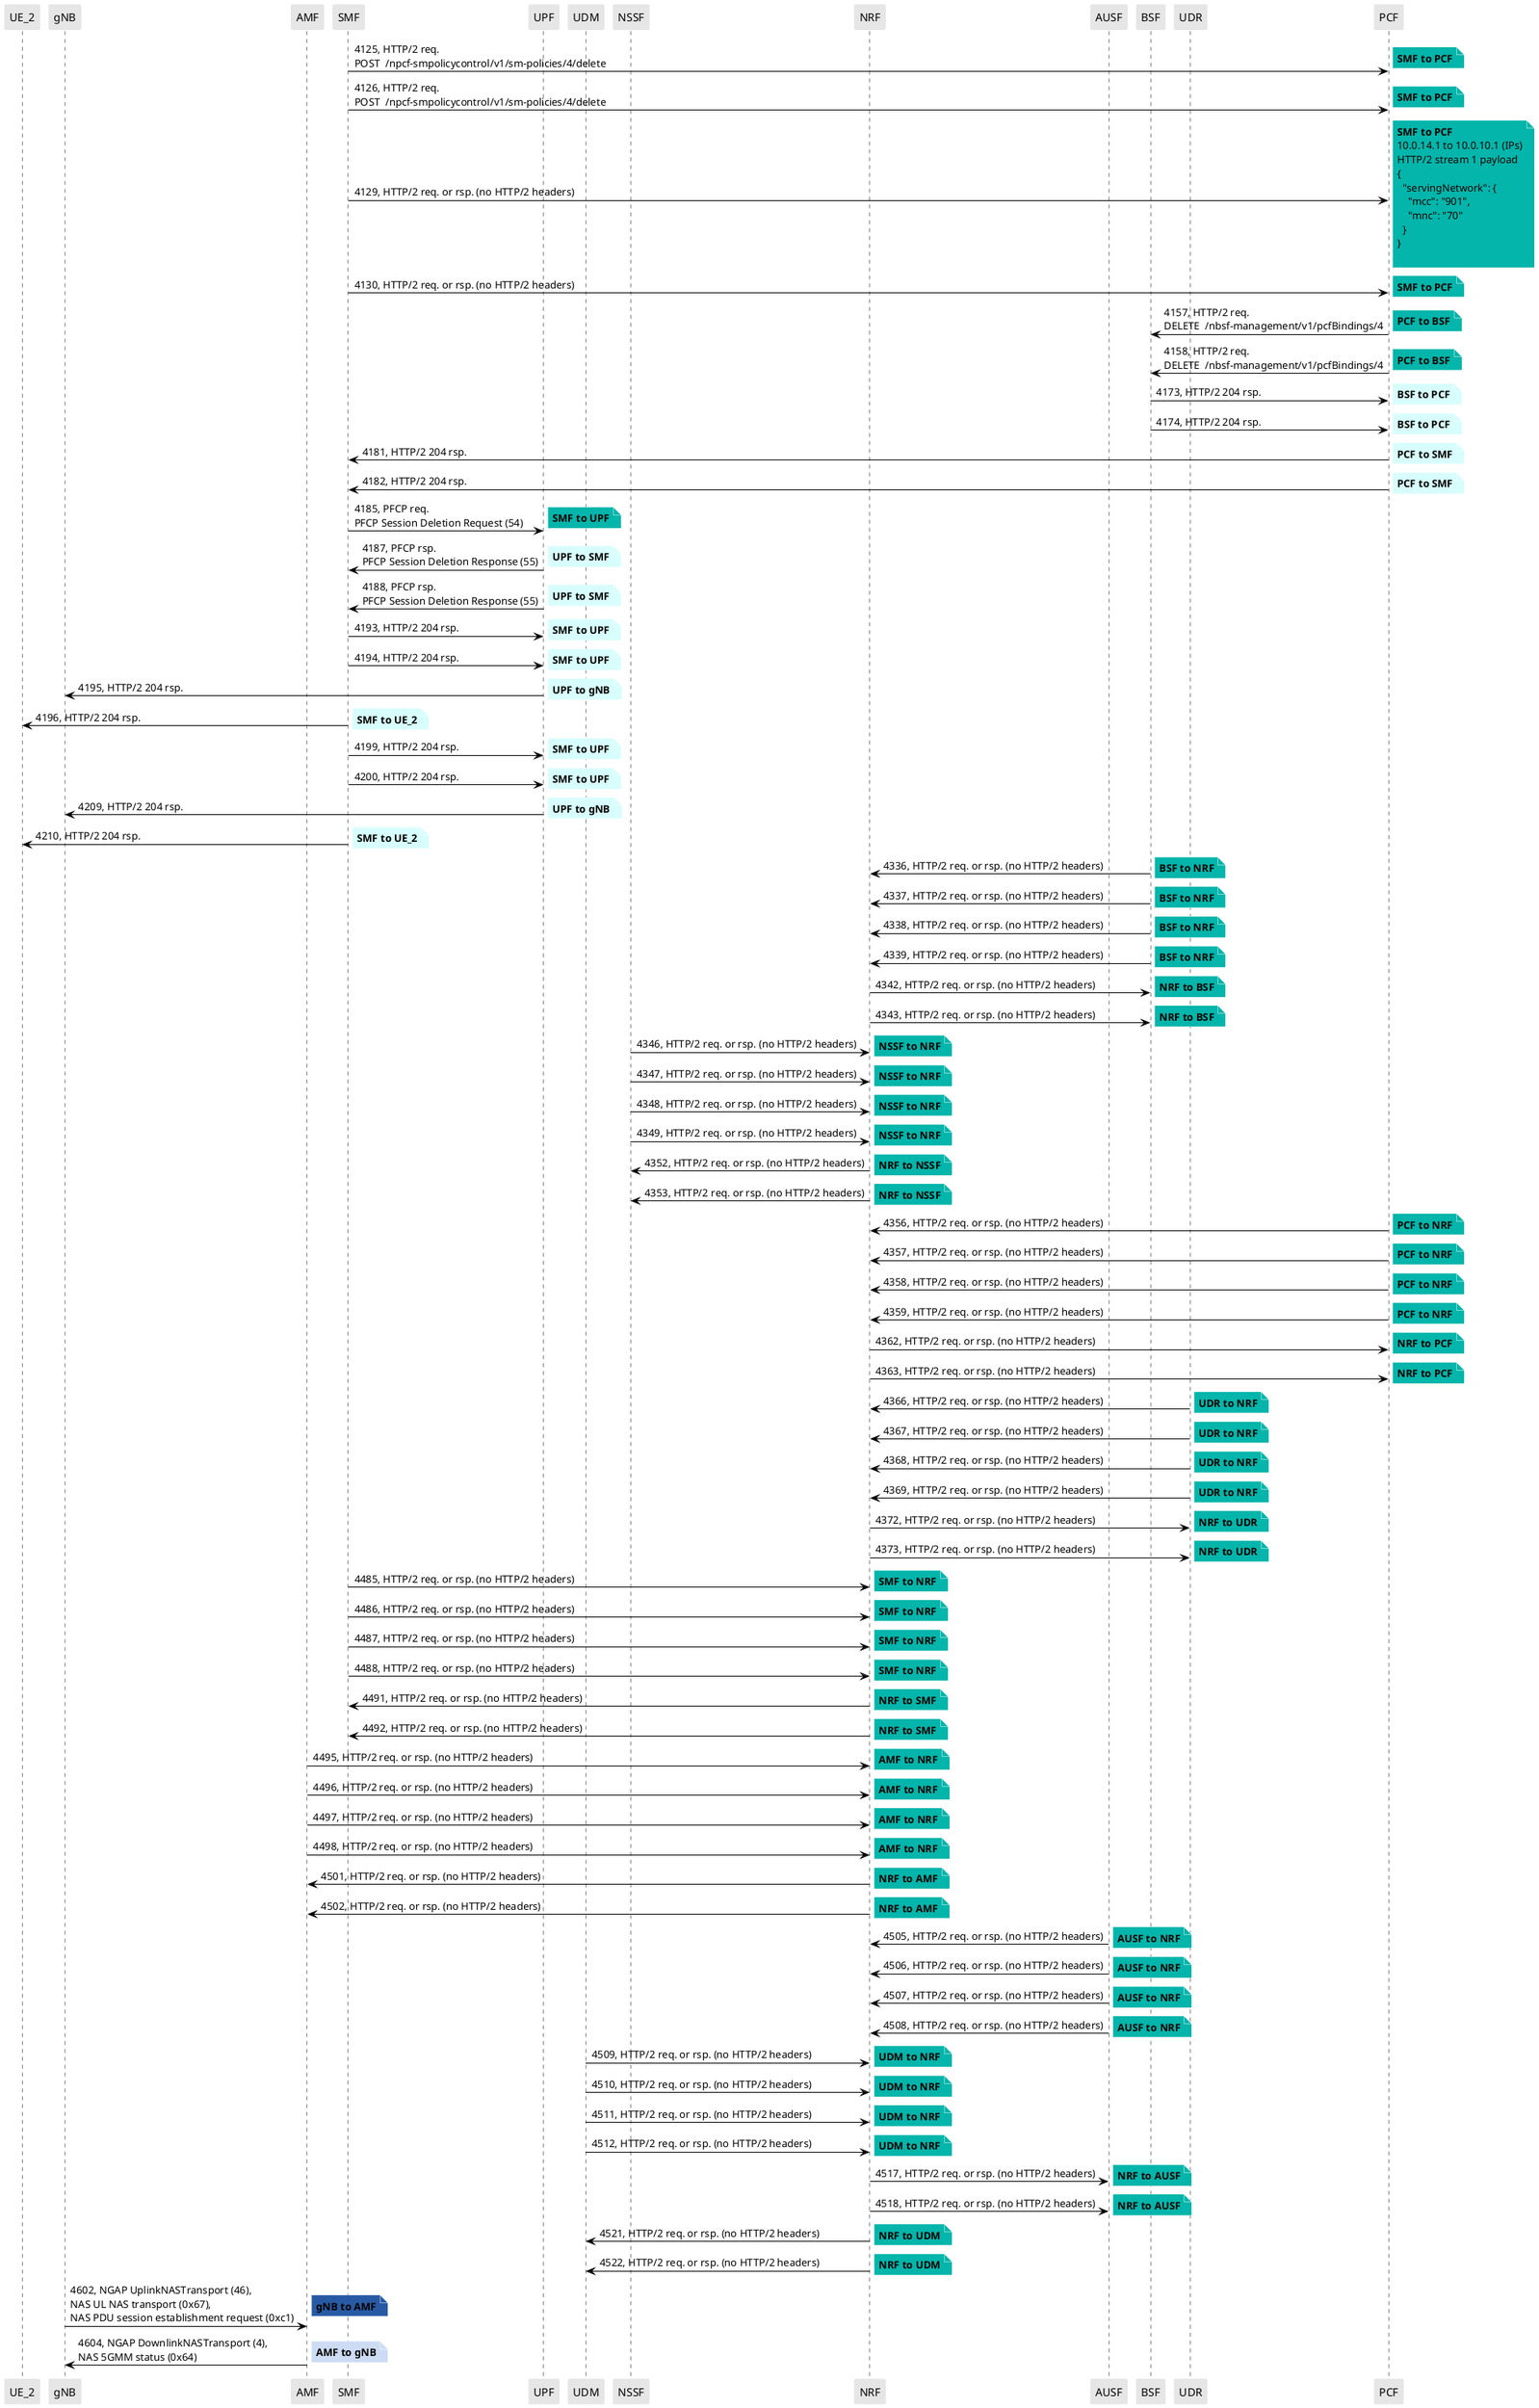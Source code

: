 @startuml
skinparam shadowing false
skinparam NoteBorderColor white
skinparam sequence {
    ArrowColor black
    LifeLineBorderColor black
    LifeLineBackgroundColor black
    ParticipantBorderColor white
    ParticipantBackgroundColor #e6e6e6
}
participant "UE_2"
participant "gNB"
participant "AMF"
participant "SMF"
participant "UPF"
participant "UDM"
participant "NSSF"
participant "NRF"
participant "AUSF"
participant "BSF"
participant "UDR"
participant "PCF"

"SMF" -> "PCF": 4125, HTTP/2 req.\nPOST  /npcf-smpolicycontrol/v1/sm-policies/4/delete

note right #03B5AA
**SMF to PCF**
end note

"SMF" -> "PCF": 4126, HTTP/2 req.\nPOST  /npcf-smpolicycontrol/v1/sm-policies/4/delete

note right #03B5AA
**SMF to PCF**
end note

"SMF" -> "PCF": 4129, HTTP/2 req. or rsp. (no HTTP/2 headers)

note right #03B5AA
**SMF to PCF**
10.0.14.1 to 10.0.10.1 (IPs)
HTTP/2 stream 1 payload
{
  "servingNetwork": {
    "mcc": "901",
    "mnc": "70"
  }
}

end note

"SMF" -> "PCF": 4130, HTTP/2 req. or rsp. (no HTTP/2 headers)

note right #03B5AA
**SMF to PCF**
end note

"PCF" -> "BSF": 4157, HTTP/2 req.\nDELETE  /nbsf-management/v1/pcfBindings/4

note right #03B5AA
**PCF to BSF**
end note

"PCF" -> "BSF": 4158, HTTP/2 req.\nDELETE  /nbsf-management/v1/pcfBindings/4

note right #03B5AA
**PCF to BSF**
end note

"BSF" -> "PCF": 4173, HTTP/2 204 rsp.

note right #D7FEFC
**BSF to PCF**
end note

"BSF" -> "PCF": 4174, HTTP/2 204 rsp.

note right #D7FEFC
**BSF to PCF**
end note

"PCF" -> "SMF": 4181, HTTP/2 204 rsp.

note right #D7FEFC
**PCF to SMF**
end note

"PCF" -> "SMF": 4182, HTTP/2 204 rsp.

note right #D7FEFC
**PCF to SMF**
end note

"SMF" -> "UPF": 4185, PFCP req.\nPFCP Session Deletion Request (54)

note right #03B5AA
**SMF to UPF**
end note

"UPF" -> "SMF": 4187, PFCP rsp.\nPFCP Session Deletion Response (55)

note right #D7FEFC
**UPF to SMF**
end note

"UPF" -> "SMF": 4188, PFCP rsp.\nPFCP Session Deletion Response (55)

note right #D7FEFC
**UPF to SMF**
end note

"SMF" -> "UPF": 4193, HTTP/2 204 rsp.

note right #D7FEFC
**SMF to UPF**
end note

"SMF" -> "UPF": 4194, HTTP/2 204 rsp.

note right #D7FEFC
**SMF to UPF**
end note

"UPF" -> "gNB": 4195, HTTP/2 204 rsp.

note right #D7FEFC
**UPF to gNB**
end note

"SMF" -> "UE_2": 4196, HTTP/2 204 rsp.

note right #D7FEFC
**SMF to UE_2**
end note

"SMF" -> "UPF": 4199, HTTP/2 204 rsp.

note right #D7FEFC
**SMF to UPF**
end note

"SMF" -> "UPF": 4200, HTTP/2 204 rsp.

note right #D7FEFC
**SMF to UPF**
end note

"UPF" -> "gNB": 4209, HTTP/2 204 rsp.

note right #D7FEFC
**UPF to gNB**
end note

"SMF" -> "UE_2": 4210, HTTP/2 204 rsp.

note right #D7FEFC
**SMF to UE_2**
end note

"BSF" -> "NRF": 4336, HTTP/2 req. or rsp. (no HTTP/2 headers)

note right #03B5AA
**BSF to NRF**
end note

"BSF" -> "NRF": 4337, HTTP/2 req. or rsp. (no HTTP/2 headers)

note right #03B5AA
**BSF to NRF**
end note

"BSF" -> "NRF": 4338, HTTP/2 req. or rsp. (no HTTP/2 headers)

note right #03B5AA
**BSF to NRF**
end note

"BSF" -> "NRF": 4339, HTTP/2 req. or rsp. (no HTTP/2 headers)

note right #03B5AA
**BSF to NRF**
end note

"NRF" -> "BSF": 4342, HTTP/2 req. or rsp. (no HTTP/2 headers)

note right #03B5AA
**NRF to BSF**
end note

"NRF" -> "BSF": 4343, HTTP/2 req. or rsp. (no HTTP/2 headers)

note right #03B5AA
**NRF to BSF**
end note

"NSSF" -> "NRF": 4346, HTTP/2 req. or rsp. (no HTTP/2 headers)

note right #03B5AA
**NSSF to NRF**
end note

"NSSF" -> "NRF": 4347, HTTP/2 req. or rsp. (no HTTP/2 headers)

note right #03B5AA
**NSSF to NRF**
end note

"NSSF" -> "NRF": 4348, HTTP/2 req. or rsp. (no HTTP/2 headers)

note right #03B5AA
**NSSF to NRF**
end note

"NSSF" -> "NRF": 4349, HTTP/2 req. or rsp. (no HTTP/2 headers)

note right #03B5AA
**NSSF to NRF**
end note

"NRF" -> "NSSF": 4352, HTTP/2 req. or rsp. (no HTTP/2 headers)

note right #03B5AA
**NRF to NSSF**
end note

"NRF" -> "NSSF": 4353, HTTP/2 req. or rsp. (no HTTP/2 headers)

note right #03B5AA
**NRF to NSSF**
end note

"PCF" -> "NRF": 4356, HTTP/2 req. or rsp. (no HTTP/2 headers)

note right #03B5AA
**PCF to NRF**
end note

"PCF" -> "NRF": 4357, HTTP/2 req. or rsp. (no HTTP/2 headers)

note right #03B5AA
**PCF to NRF**
end note

"PCF" -> "NRF": 4358, HTTP/2 req. or rsp. (no HTTP/2 headers)

note right #03B5AA
**PCF to NRF**
end note

"PCF" -> "NRF": 4359, HTTP/2 req. or rsp. (no HTTP/2 headers)

note right #03B5AA
**PCF to NRF**
end note

"NRF" -> "PCF": 4362, HTTP/2 req. or rsp. (no HTTP/2 headers)

note right #03B5AA
**NRF to PCF**
end note

"NRF" -> "PCF": 4363, HTTP/2 req. or rsp. (no HTTP/2 headers)

note right #03B5AA
**NRF to PCF**
end note

"UDR" -> "NRF": 4366, HTTP/2 req. or rsp. (no HTTP/2 headers)

note right #03B5AA
**UDR to NRF**
end note

"UDR" -> "NRF": 4367, HTTP/2 req. or rsp. (no HTTP/2 headers)

note right #03B5AA
**UDR to NRF**
end note

"UDR" -> "NRF": 4368, HTTP/2 req. or rsp. (no HTTP/2 headers)

note right #03B5AA
**UDR to NRF**
end note

"UDR" -> "NRF": 4369, HTTP/2 req. or rsp. (no HTTP/2 headers)

note right #03B5AA
**UDR to NRF**
end note

"NRF" -> "UDR": 4372, HTTP/2 req. or rsp. (no HTTP/2 headers)

note right #03B5AA
**NRF to UDR**
end note

"NRF" -> "UDR": 4373, HTTP/2 req. or rsp. (no HTTP/2 headers)

note right #03B5AA
**NRF to UDR**
end note

"SMF" -> "NRF": 4485, HTTP/2 req. or rsp. (no HTTP/2 headers)

note right #03B5AA
**SMF to NRF**
end note

"SMF" -> "NRF": 4486, HTTP/2 req. or rsp. (no HTTP/2 headers)

note right #03B5AA
**SMF to NRF**
end note

"SMF" -> "NRF": 4487, HTTP/2 req. or rsp. (no HTTP/2 headers)

note right #03B5AA
**SMF to NRF**
end note

"SMF" -> "NRF": 4488, HTTP/2 req. or rsp. (no HTTP/2 headers)

note right #03B5AA
**SMF to NRF**
end note

"NRF" -> "SMF": 4491, HTTP/2 req. or rsp. (no HTTP/2 headers)

note right #03B5AA
**NRF to SMF**
end note

"NRF" -> "SMF": 4492, HTTP/2 req. or rsp. (no HTTP/2 headers)

note right #03B5AA
**NRF to SMF**
end note

"AMF" -> "NRF": 4495, HTTP/2 req. or rsp. (no HTTP/2 headers)

note right #03B5AA
**AMF to NRF**
end note

"AMF" -> "NRF": 4496, HTTP/2 req. or rsp. (no HTTP/2 headers)

note right #03B5AA
**AMF to NRF**
end note

"AMF" -> "NRF": 4497, HTTP/2 req. or rsp. (no HTTP/2 headers)

note right #03B5AA
**AMF to NRF**
end note

"AMF" -> "NRF": 4498, HTTP/2 req. or rsp. (no HTTP/2 headers)

note right #03B5AA
**AMF to NRF**
end note

"NRF" -> "AMF": 4501, HTTP/2 req. or rsp. (no HTTP/2 headers)

note right #03B5AA
**NRF to AMF**
end note

"NRF" -> "AMF": 4502, HTTP/2 req. or rsp. (no HTTP/2 headers)

note right #03B5AA
**NRF to AMF**
end note

"AUSF" -> "NRF": 4505, HTTP/2 req. or rsp. (no HTTP/2 headers)

note right #03B5AA
**AUSF to NRF**
end note

"AUSF" -> "NRF": 4506, HTTP/2 req. or rsp. (no HTTP/2 headers)

note right #03B5AA
**AUSF to NRF**
end note

"AUSF" -> "NRF": 4507, HTTP/2 req. or rsp. (no HTTP/2 headers)

note right #03B5AA
**AUSF to NRF**
end note

"AUSF" -> "NRF": 4508, HTTP/2 req. or rsp. (no HTTP/2 headers)

note right #03B5AA
**AUSF to NRF**
end note

"UDM" -> "NRF": 4509, HTTP/2 req. or rsp. (no HTTP/2 headers)

note right #03B5AA
**UDM to NRF**
end note

"UDM" -> "NRF": 4510, HTTP/2 req. or rsp. (no HTTP/2 headers)

note right #03B5AA
**UDM to NRF**
end note

"UDM" -> "NRF": 4511, HTTP/2 req. or rsp. (no HTTP/2 headers)

note right #03B5AA
**UDM to NRF**
end note

"UDM" -> "NRF": 4512, HTTP/2 req. or rsp. (no HTTP/2 headers)

note right #03B5AA
**UDM to NRF**
end note

"NRF" -> "AUSF": 4517, HTTP/2 req. or rsp. (no HTTP/2 headers)

note right #03B5AA
**NRF to AUSF**
end note

"NRF" -> "AUSF": 4518, HTTP/2 req. or rsp. (no HTTP/2 headers)

note right #03B5AA
**NRF to AUSF**
end note

"NRF" -> "UDM": 4521, HTTP/2 req. or rsp. (no HTTP/2 headers)

note right #03B5AA
**NRF to UDM**
end note

"NRF" -> "UDM": 4522, HTTP/2 req. or rsp. (no HTTP/2 headers)

note right #03B5AA
**NRF to UDM**
end note

"gNB" -> "AMF": 4602, NGAP UplinkNASTransport (46),\nNAS UL NAS transport (0x67),\nNAS PDU session establishment request (0xc1)

note right #285AA4
**gNB to AMF**
end note

"AMF" -> "gNB": 4604, NGAP DownlinkNASTransport (4),\nNAS 5GMM status (0x64)

note right #CDDCF3
**AMF to gNB**
end note

@enduml
